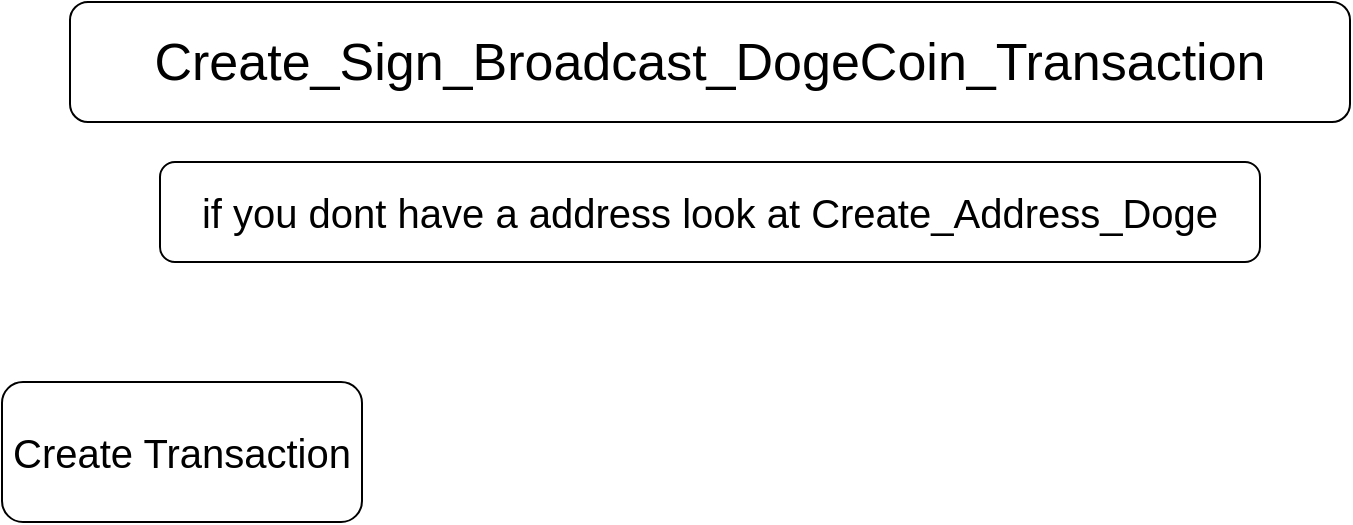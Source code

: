 <mxfile version="24.0.4" type="device">
  <diagram name="Page-1" id="CH_rmlZs3l8TXufAdH6D">
    <mxGraphModel dx="1434" dy="1004" grid="1" gridSize="10" guides="1" tooltips="1" connect="1" arrows="1" fold="1" page="1" pageScale="1" pageWidth="827" pageHeight="1169" math="0" shadow="0">
      <root>
        <mxCell id="0" />
        <mxCell id="1" parent="0" />
        <mxCell id="8JwQpucMX73inVa3ug0Z-1" value="&lt;font style=&quot;font-size: 26px;&quot;&gt;Create_Sign_Broadcast_DogeCoin_Transaction&lt;/font&gt;" style="rounded=1;whiteSpace=wrap;html=1;" vertex="1" parent="1">
          <mxGeometry x="94" y="50" width="640" height="60" as="geometry" />
        </mxCell>
        <mxCell id="8JwQpucMX73inVa3ug0Z-2" value="&lt;font style=&quot;font-size: 20px;&quot;&gt;Create Transaction&lt;/font&gt;" style="rounded=1;whiteSpace=wrap;html=1;" vertex="1" parent="1">
          <mxGeometry x="60" y="240" width="180" height="70" as="geometry" />
        </mxCell>
        <mxCell id="8JwQpucMX73inVa3ug0Z-3" value="&lt;font style=&quot;font-size: 20px;&quot;&gt;if you dont have a address look at Create_Address_Doge&lt;/font&gt;" style="rounded=1;whiteSpace=wrap;html=1;" vertex="1" parent="1">
          <mxGeometry x="139" y="130" width="550" height="50" as="geometry" />
        </mxCell>
      </root>
    </mxGraphModel>
  </diagram>
</mxfile>
